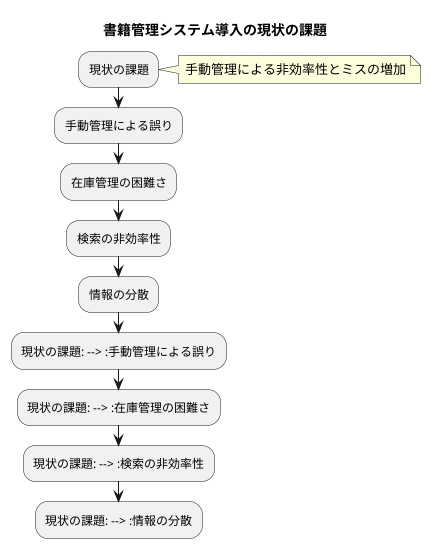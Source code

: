 @startuml
title 書籍管理システム導入の現状の課題

:現状の課題;
note right
  手動管理による非効率性とミスの増加
end note

:手動管理による誤り;
:在庫管理の困難さ;
:検索の非効率性;
:情報の分散;

:現状の課題: --> :手動管理による誤り;
:現状の課題: --> :在庫管理の困難さ;
:現状の課題: --> :検索の非効率性;
:現状の課題: --> :情報の分散;

@enduml
